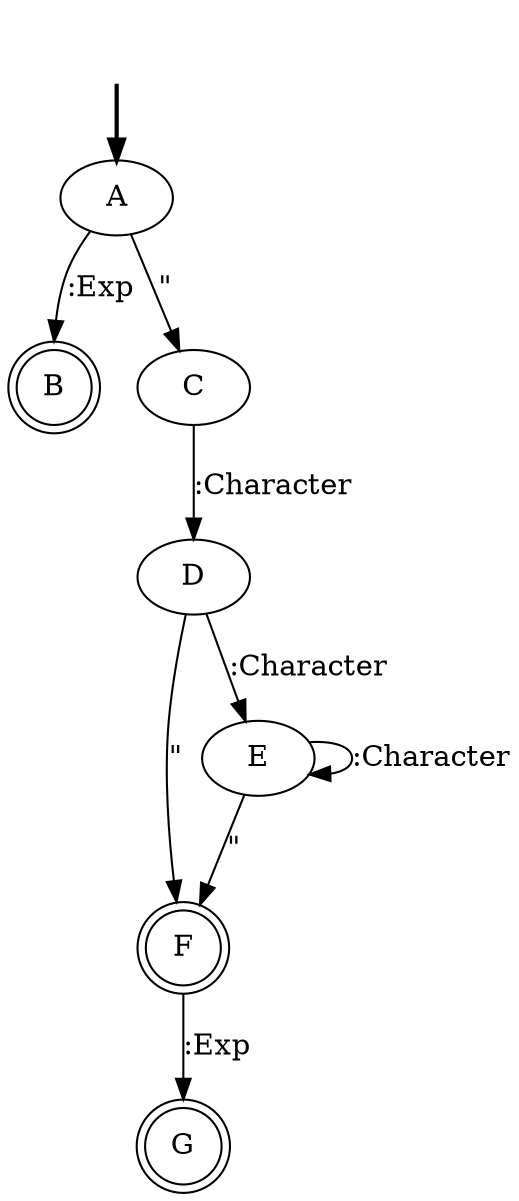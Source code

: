 digraph {
	fake [style=invisible]
	D
	B [shape=doublecircle]
	C
	F [shape=doublecircle]
	E
	G [shape=doublecircle]
	A [root=true]
	fake -> A [style=bold]
	A -> C [label="\""]
	A -> B [label=":Exp"]
	C -> D [label=":Character"]
	D -> F [label="\""]
	D -> E [label=":Character"]
	F -> G [label=":Exp"]
	E -> F [label="\""]
	E -> E [label=":Character"]
}
